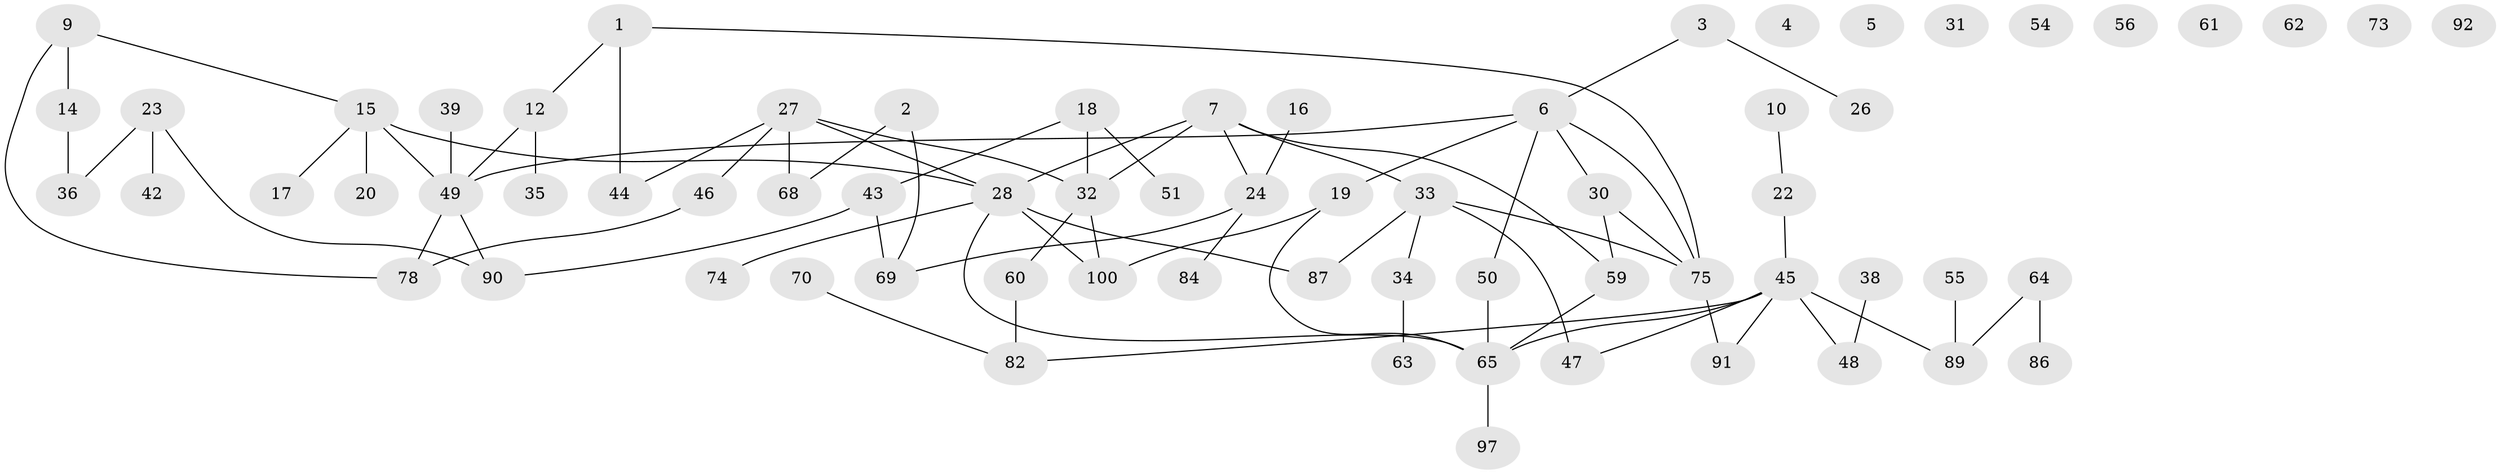 // Generated by graph-tools (version 1.1) at 2025/23/03/03/25 07:23:29]
// undirected, 69 vertices, 80 edges
graph export_dot {
graph [start="1"]
  node [color=gray90,style=filled];
  1 [super="+13"];
  2 [super="+29"];
  3;
  4;
  5 [super="+8"];
  6 [super="+11"];
  7 [super="+21"];
  9;
  10;
  12 [super="+77"];
  14;
  15 [super="+40"];
  16;
  17 [super="+25"];
  18;
  19 [super="+93"];
  20;
  22;
  23 [super="+53"];
  24 [super="+98"];
  26;
  27 [super="+52"];
  28 [super="+58"];
  30 [super="+41"];
  31;
  32 [super="+37"];
  33 [super="+96"];
  34 [super="+83"];
  35;
  36 [super="+80"];
  38;
  39;
  42;
  43 [super="+71"];
  44 [super="+81"];
  45 [super="+99"];
  46 [super="+94"];
  47 [super="+72"];
  48;
  49 [super="+57"];
  50;
  51 [super="+67"];
  54;
  55;
  56;
  59 [super="+95"];
  60;
  61;
  62;
  63;
  64;
  65 [super="+66"];
  68;
  69 [super="+88"];
  70 [super="+76"];
  73;
  74;
  75 [super="+79"];
  78;
  82 [super="+85"];
  84;
  86;
  87;
  89;
  90;
  91;
  92;
  97;
  100;
  1 -- 12;
  1 -- 44;
  1 -- 75;
  2 -- 68;
  2 -- 69;
  3 -- 6;
  3 -- 26;
  6 -- 49;
  6 -- 50;
  6 -- 75;
  6 -- 19;
  6 -- 30;
  7 -- 28;
  7 -- 32;
  7 -- 33;
  7 -- 59;
  7 -- 24;
  9 -- 14;
  9 -- 15;
  9 -- 78;
  10 -- 22;
  12 -- 35;
  12 -- 49;
  14 -- 36;
  15 -- 17;
  15 -- 20;
  15 -- 49;
  15 -- 28;
  16 -- 24;
  18 -- 51;
  18 -- 32;
  18 -- 43;
  19 -- 65;
  19 -- 100;
  22 -- 45;
  23 -- 90;
  23 -- 42;
  23 -- 36;
  24 -- 84;
  24 -- 69;
  27 -- 46;
  27 -- 32;
  27 -- 68;
  27 -- 44;
  27 -- 28;
  28 -- 65;
  28 -- 87;
  28 -- 100;
  28 -- 74;
  30 -- 75;
  30 -- 59;
  32 -- 60;
  32 -- 100;
  33 -- 34;
  33 -- 47 [weight=2];
  33 -- 87;
  33 -- 75;
  34 -- 63;
  38 -- 48;
  39 -- 49;
  43 -- 90;
  43 -- 69;
  45 -- 48;
  45 -- 89;
  45 -- 91;
  45 -- 82;
  45 -- 47;
  45 -- 65;
  46 -- 78;
  49 -- 90;
  49 -- 78;
  50 -- 65;
  55 -- 89;
  59 -- 65;
  60 -- 82;
  64 -- 86;
  64 -- 89;
  65 -- 97;
  70 -- 82;
  75 -- 91;
}
